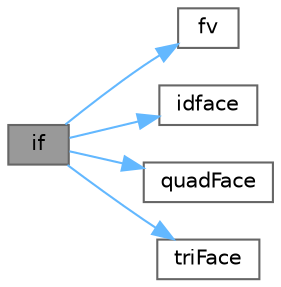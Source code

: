 digraph "if"
{
 // LATEX_PDF_SIZE
  bgcolor="transparent";
  edge [fontname=Helvetica,fontsize=10,labelfontname=Helvetica,labelfontsize=10];
  node [fontname=Helvetica,fontsize=10,shape=box,height=0.2,width=0.4];
  rankdir="LR";
  Node1 [id="Node000001",label="if",height=0.2,width=0.4,color="gray40", fillcolor="grey60", style="filled", fontcolor="black",tooltip=" "];
  Node1 -> Node2 [id="edge1_Node000001_Node000002",color="steelblue1",style="solid",tooltip=" "];
  Node2 [id="Node000002",label="fv",height=0.2,width=0.4,color="grey40", fillcolor="white", style="filled",URL="$readKivaGrid_8H.html#ae47b8766ffa7050538d9c826f703afa3",tooltip=" "];
  Node1 -> Node3 [id="edge2_Node000001_Node000003",color="steelblue1",style="solid",tooltip=" "];
  Node3 [id="Node000003",label="idface",height=0.2,width=0.4,color="grey40", fillcolor="white", style="filled",URL="$readKivaGrid_8H.html#aa2b7498b46258da34bb39be3cd9b068e",tooltip=" "];
  Node1 -> Node4 [id="edge3_Node000001_Node000004",color="steelblue1",style="solid",tooltip=" "];
  Node4 [id="Node000004",label="quadFace",height=0.2,width=0.4,color="grey40", fillcolor="white", style="filled",URL="$readKivaGrid_8H.html#a4602f95a462fe90c9f615cd0d5d84b8b",tooltip=" "];
  Node1 -> Node5 [id="edge4_Node000001_Node000005",color="steelblue1",style="solid",tooltip=" "];
  Node5 [id="Node000005",label="triFace",height=0.2,width=0.4,color="grey40", fillcolor="white", style="filled",URL="$readKivaGrid_8H.html#a85e205b40128f23c7ad84f2d6fe1a4b1",tooltip=" "];
}

